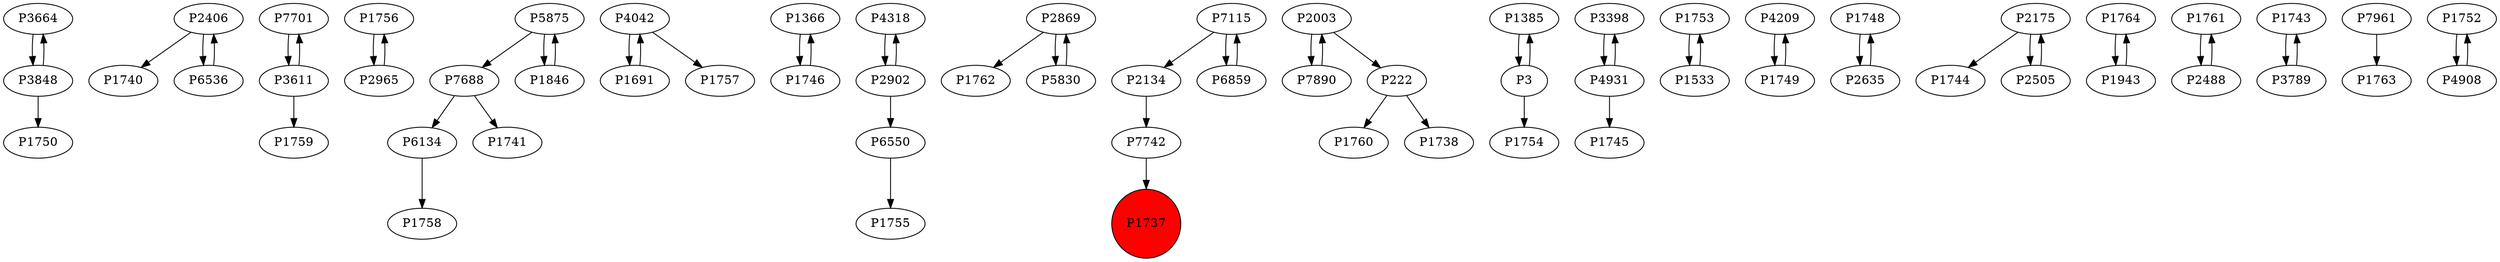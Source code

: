 digraph {
	P3664 -> P3848
	P2406 -> P1740
	P7701 -> P3611
	P1756 -> P2965
	P7688 -> P6134
	P4042 -> P1691
	P1366 -> P1746
	P4318 -> P2902
	P6536 -> P2406
	P5875 -> P7688
	P2869 -> P1762
	P6134 -> P1758
	P2134 -> P7742
	P222 -> P1760
	P7115 -> P2134
	P1385 -> P3
	P5875 -> P1846
	P3398 -> P4931
	P7890 -> P2003
	P1753 -> P1533
	P4209 -> P1749
	P3848 -> P3664
	P1748 -> P2635
	P1746 -> P1366
	P6550 -> P1755
	P2635 -> P1748
	P1749 -> P4209
	P7115 -> P6859
	P5830 -> P2869
	P7742 -> P1737
	P2175 -> P1744
	P1764 -> P1943
	P2175 -> P2505
	P1761 -> P2488
	P2406 -> P6536
	P4931 -> P1745
	P1533 -> P1753
	P4042 -> P1757
	P1743 -> P3789
	P6859 -> P7115
	P2869 -> P5830
	P1846 -> P5875
	P4931 -> P3398
	P3611 -> P1759
	P3848 -> P1750
	P3789 -> P1743
	P2488 -> P1761
	P3611 -> P7701
	P222 -> P1738
	P1943 -> P1764
	P7961 -> P1763
	P7688 -> P1741
	P3 -> P1385
	P2902 -> P6550
	P2003 -> P222
	P1752 -> P4908
	P3 -> P1754
	P1691 -> P4042
	P4908 -> P1752
	P2965 -> P1756
	P2902 -> P4318
	P2505 -> P2175
	P2003 -> P7890
	P1737 [shape=circle]
	P1737 [style=filled]
	P1737 [fillcolor=red]
}